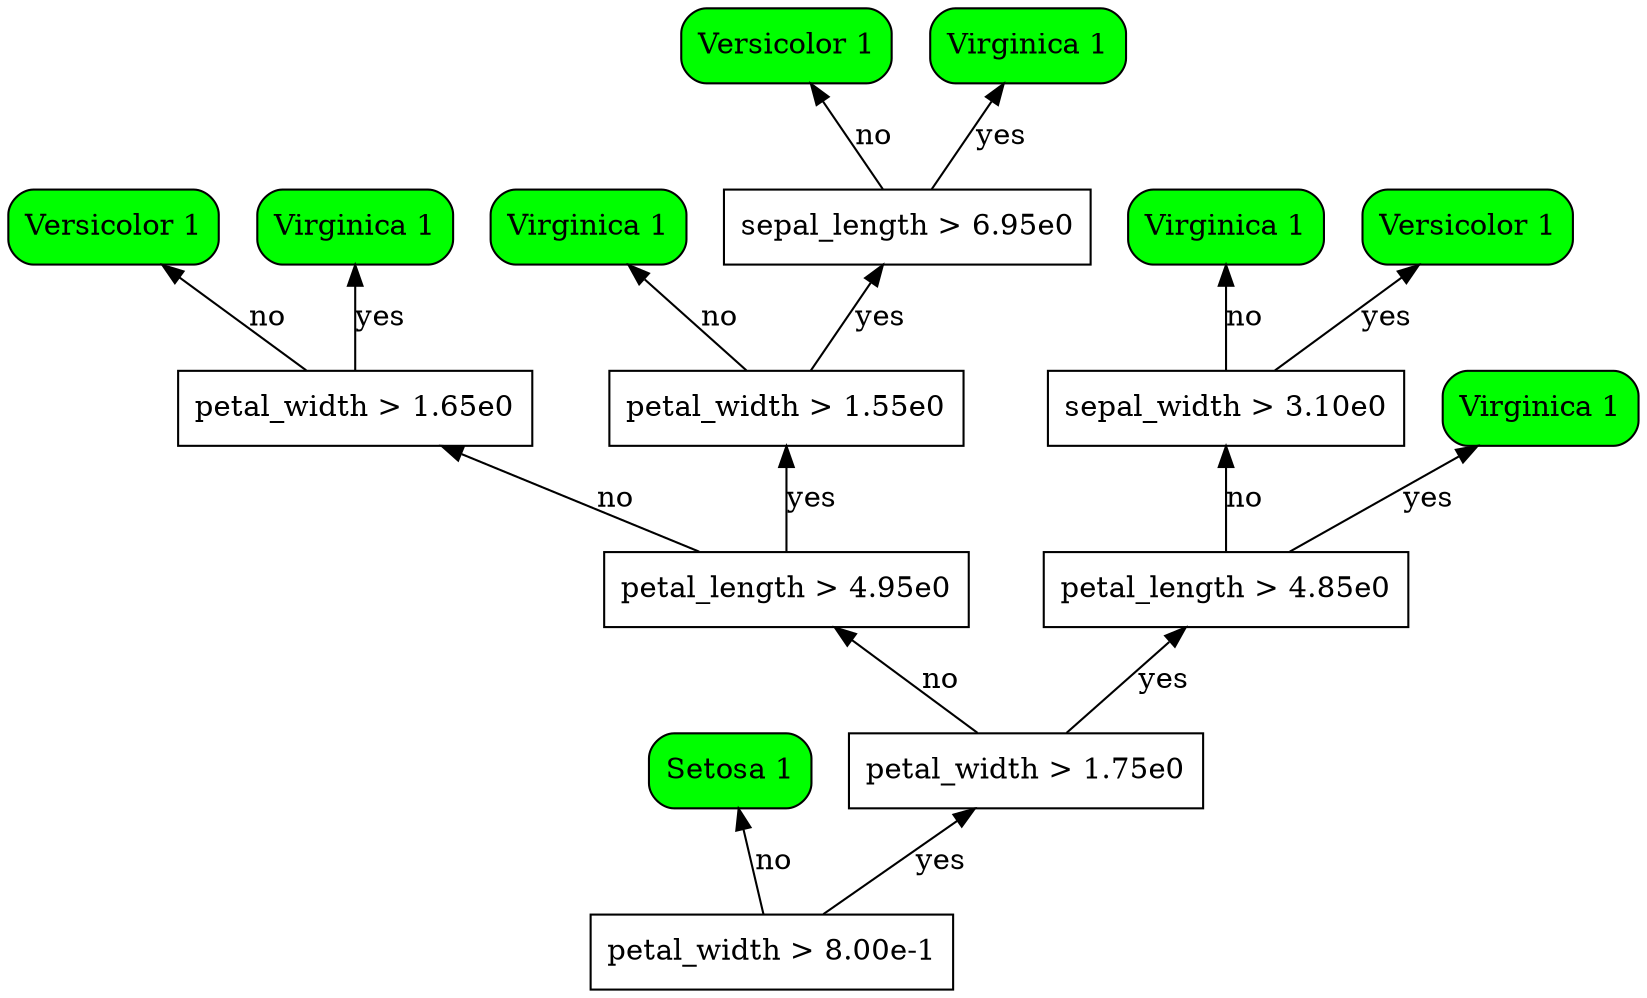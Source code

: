 digraph {
rankdir = BT;
subgraph{
node1 [label="petal_width > 8.00e-1", shape="box"];
node3 [label="Setosa 1", shape="box", style="rounded,filled", fillcolor="green"];
node2 [label="petal_width > 1.75e0", shape="box"];
node5 [label="petal_length > 4.95e0", shape="box"];
node11 [label="petal_width > 1.65e0", shape="box"];
node23 [label="Versicolor 1", shape="box", style="rounded,filled", fillcolor="green"];
node22 [label="Virginica 1", shape="box", style="rounded,filled", fillcolor="green"];
node10 [label="petal_width > 1.55e0", shape="box"];
node21 [label="Virginica 1", shape="box", style="rounded,filled", fillcolor="green"];
node20 [label="sepal_length > 6.95e0", shape="box"];
node41 [label="Versicolor 1", shape="box", style="rounded,filled", fillcolor="green"];
node40 [label="Virginica 1", shape="box", style="rounded,filled", fillcolor="green"];
node4 [label="petal_length > 4.85e0", shape="box"];
node9 [label="sepal_width > 3.10e0", shape="box"];
node19 [label="Virginica 1", shape="box", style="rounded,filled", fillcolor="green"];
node18 [label="Versicolor 1", shape="box", style="rounded,filled", fillcolor="green"];
node8 [label="Virginica 1", shape="box", style="rounded,filled", fillcolor="green"];
node1 -> node3 [label="no"]
node1 -> node2 [label="yes"]
node2 -> node5 [label="no"]
node5 -> node11 [label="no"]
node11 -> node23 [label="no"]
node11 -> node22 [label="yes"]
node5 -> node10 [label="yes"]
node10 -> node21 [label="no"]
node10 -> node20 [label="yes"]
node20 -> node41 [label="no"]
node20 -> node40 [label="yes"]
node2 -> node4 [label="yes"]
node4 -> node9 [label="no"]
node9 -> node19 [label="no"]
node9 -> node18 [label="yes"]
node4 -> node8 [label="yes"]
{rank = same; node1;}
{rank = same; node3; node2;}
{rank = same; node5; node4;}
{rank = same; node11; node10; node9; node8;}
{rank = same; node23; node22; node21; node20; node19; node18;}
{rank = same; node41; node40;}
}
}